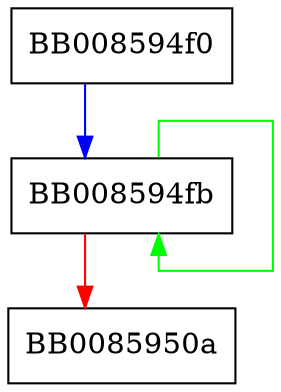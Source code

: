 digraph padlock_key_bswap {
  node [shape="box"];
  graph [splines=ortho];
  BB008594f0 -> BB008594fb [color="blue"];
  BB008594fb -> BB008594fb [color="green"];
  BB008594fb -> BB0085950a [color="red"];
}